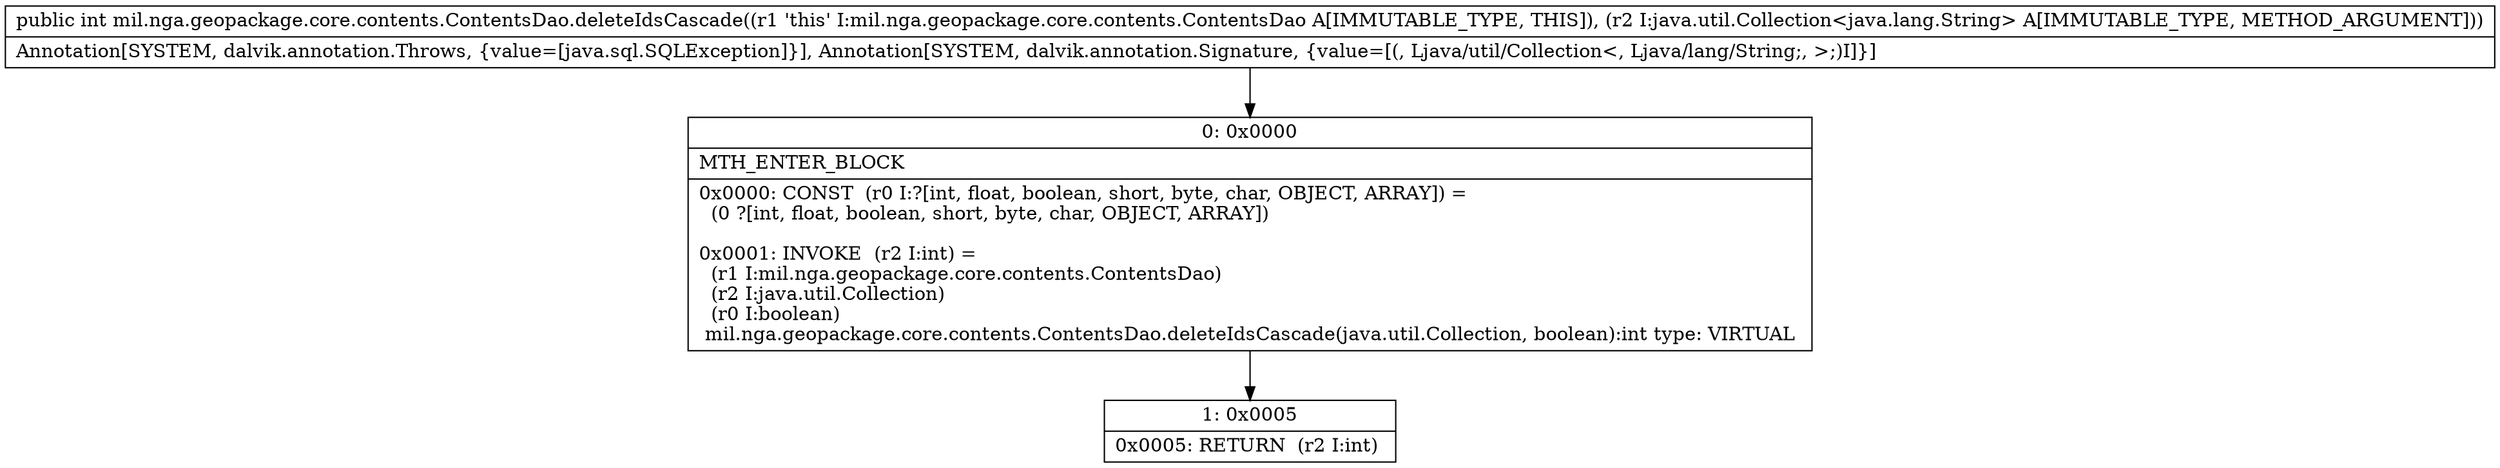 digraph "CFG formil.nga.geopackage.core.contents.ContentsDao.deleteIdsCascade(Ljava\/util\/Collection;)I" {
Node_0 [shape=record,label="{0\:\ 0x0000|MTH_ENTER_BLOCK\l|0x0000: CONST  (r0 I:?[int, float, boolean, short, byte, char, OBJECT, ARRAY]) = \l  (0 ?[int, float, boolean, short, byte, char, OBJECT, ARRAY])\l \l0x0001: INVOKE  (r2 I:int) = \l  (r1 I:mil.nga.geopackage.core.contents.ContentsDao)\l  (r2 I:java.util.Collection)\l  (r0 I:boolean)\l mil.nga.geopackage.core.contents.ContentsDao.deleteIdsCascade(java.util.Collection, boolean):int type: VIRTUAL \l}"];
Node_1 [shape=record,label="{1\:\ 0x0005|0x0005: RETURN  (r2 I:int) \l}"];
MethodNode[shape=record,label="{public int mil.nga.geopackage.core.contents.ContentsDao.deleteIdsCascade((r1 'this' I:mil.nga.geopackage.core.contents.ContentsDao A[IMMUTABLE_TYPE, THIS]), (r2 I:java.util.Collection\<java.lang.String\> A[IMMUTABLE_TYPE, METHOD_ARGUMENT]))  | Annotation[SYSTEM, dalvik.annotation.Throws, \{value=[java.sql.SQLException]\}], Annotation[SYSTEM, dalvik.annotation.Signature, \{value=[(, Ljava\/util\/Collection\<, Ljava\/lang\/String;, \>;)I]\}]\l}"];
MethodNode -> Node_0;
Node_0 -> Node_1;
}

